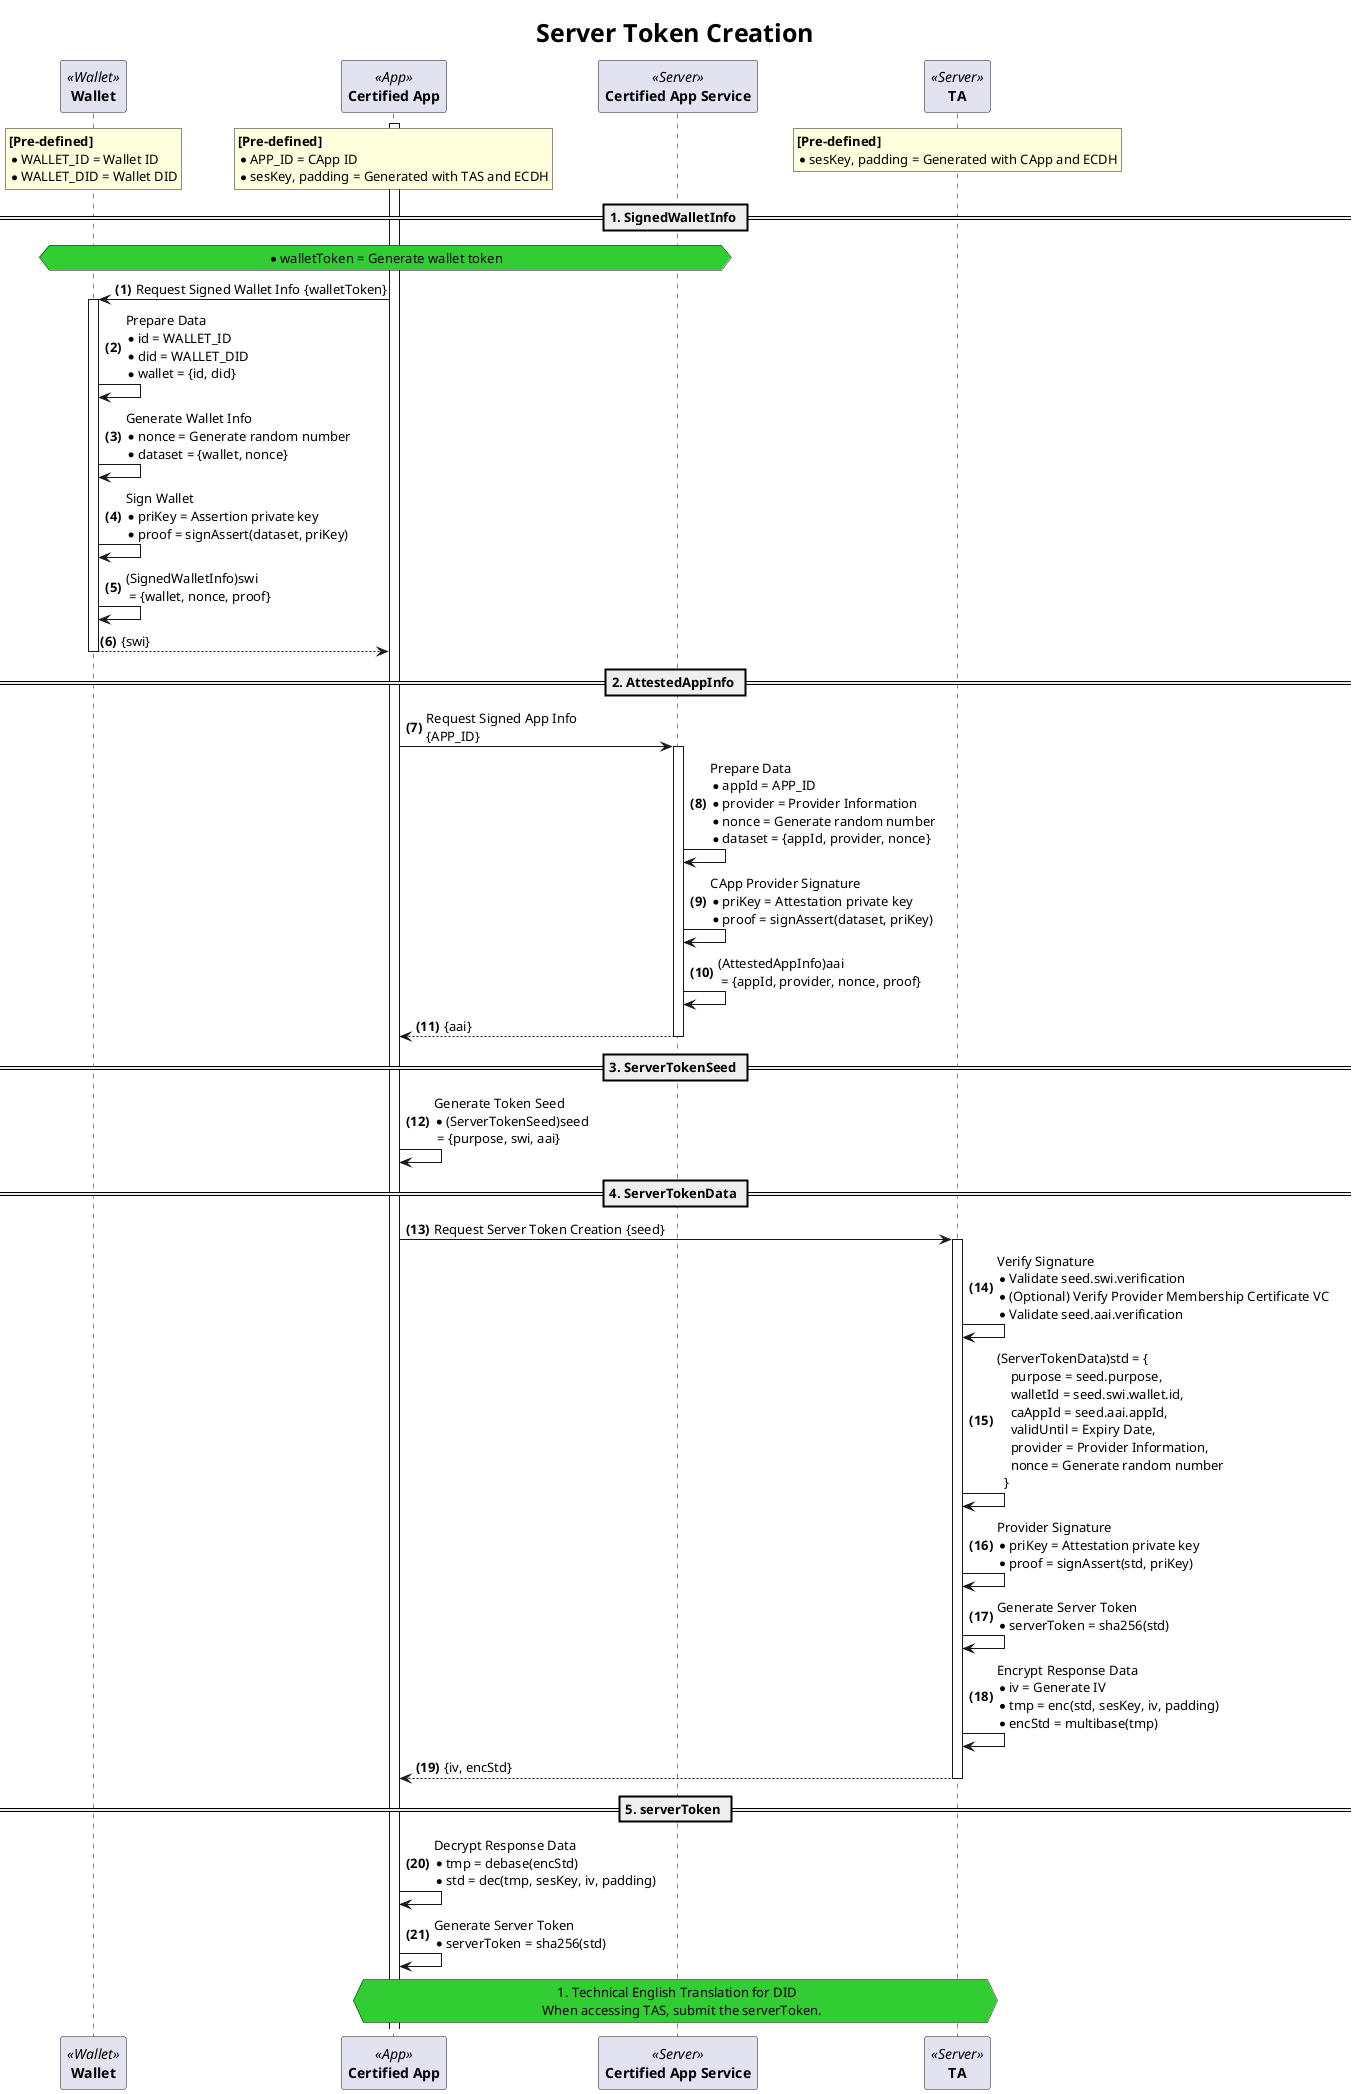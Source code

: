 @startuml proc_server_token_detail
title
	<size:25>Server Token Creation</size>
end title

autonumber "<b>(#)</b>"

participant "**Wallet**" as wal <<Wallet>>
participant "**Certified App**" as ca <<App>>
participant "**Certified App Service**" as cas <<Server>>
participant "**TA**" as tas <<Server>>

activate ca

rnote over wal
    **[Pre-defined]**
    * WALLET_ID = Wallet ID
    * WALLET_DID = Wallet DID
end rnote
/ rnote over ca
    **[Pre-defined]**
    * APP_ID = CApp ID
    * sesKey, padding = Generated with TAS and ECDH
end rnote
/ rnote over tas
    **[Pre-defined]**
    * sesKey, padding = Generated with CApp and ECDH
end rnote

== 1. SignedWalletInfo ==

hnote over wal, cas #LimeGreen
    * walletToken = Generate wallet token
end hnote

ca -> wal ++: Request Signed Wallet Info {walletToken}
    wal -> wal: Prepare Data\
            \n* id = WALLET_ID\
            \n* did = WALLET_DID\
            \n* wallet = {id, did}
    wal -> wal: Generate Wallet Info\
            \n* nonce = Generate random number\
            \n* dataset = {wallet, nonce}
    wal -> wal: Sign Wallet\
            \n* priKey = Assertion private key\
            \n* proof = signAssert(dataset, priKey)
    wal -> wal: (SignedWalletInfo)swi\
            \n = {wallet, nonce, proof}
return {swi}

== 2. AttestedAppInfo ==

ca -> cas ++: Request Signed App Info\n{APP_ID}
    cas -> cas: Prepare Data\
            \n* appId = APP_ID\
            \n* provider = Provider Information\
            \n* nonce = Generate random number\
            \n* dataset = {appId, provider, nonce}
    cas -> cas: CApp Provider Signature\
            \n* priKey = Attestation private key\
            \n* proof = signAssert(dataset, priKey)
    cas -> cas: (AttestedAppInfo)aai\
            \n = {appId, provider, nonce, proof}
return {aai}

== 3. ServerTokenSeed ==

ca -> ca: Generate Token Seed\
        \n* (ServerTokenSeed)seed\
        \n = {purpose, swi, aai}

== 4. ServerTokenData ==

ca -> tas ++: Request Server Token Creation {seed}
    tas -> tas: Verify Signature\
            \n* Validate seed.swi.verification\
            \n* (Optional) Verify Provider Membership Certificate VC\
            \n* Validate seed.aai.verification
    tas -> tas: (ServerTokenData)std = {\
            \n    purpose = seed.purpose,\
            \n    walletId = seed.swi.wallet.id,\
            \n    caAppId = seed.aai.appId,\
            \n    validUntil = Expiry Date,\
            \n    provider = Provider Information,\
            \n    nonce = Generate random number\
            \n  }
    tas -> tas: Provider Signature\
            \n* priKey = Attestation private key\
            \n* proof = signAssert(std, priKey)
    tas -> tas: Generate Server Token\n* serverToken = sha256(std)
    tas -> tas: Encrypt Response Data\
            \n* iv = Generate IV\
            \n* tmp = enc(std, sesKey, iv, padding)\
            \n* encStd = multibase(tmp)
return {iv, encStd}

== 5. serverToken ==

ca -> ca: Decrypt Response Data\
    \n* tmp = debase(encStd)\
    \n* std = dec(tmp, sesKey, iv, padding)
ca -> ca: Generate Server Token\n* serverToken = sha256(std)

hnote over ca, tas #LimeGreen
    ### Technical English Translation for DID
        When accessing TAS, submit the serverToken.
end hnote
@enduml
